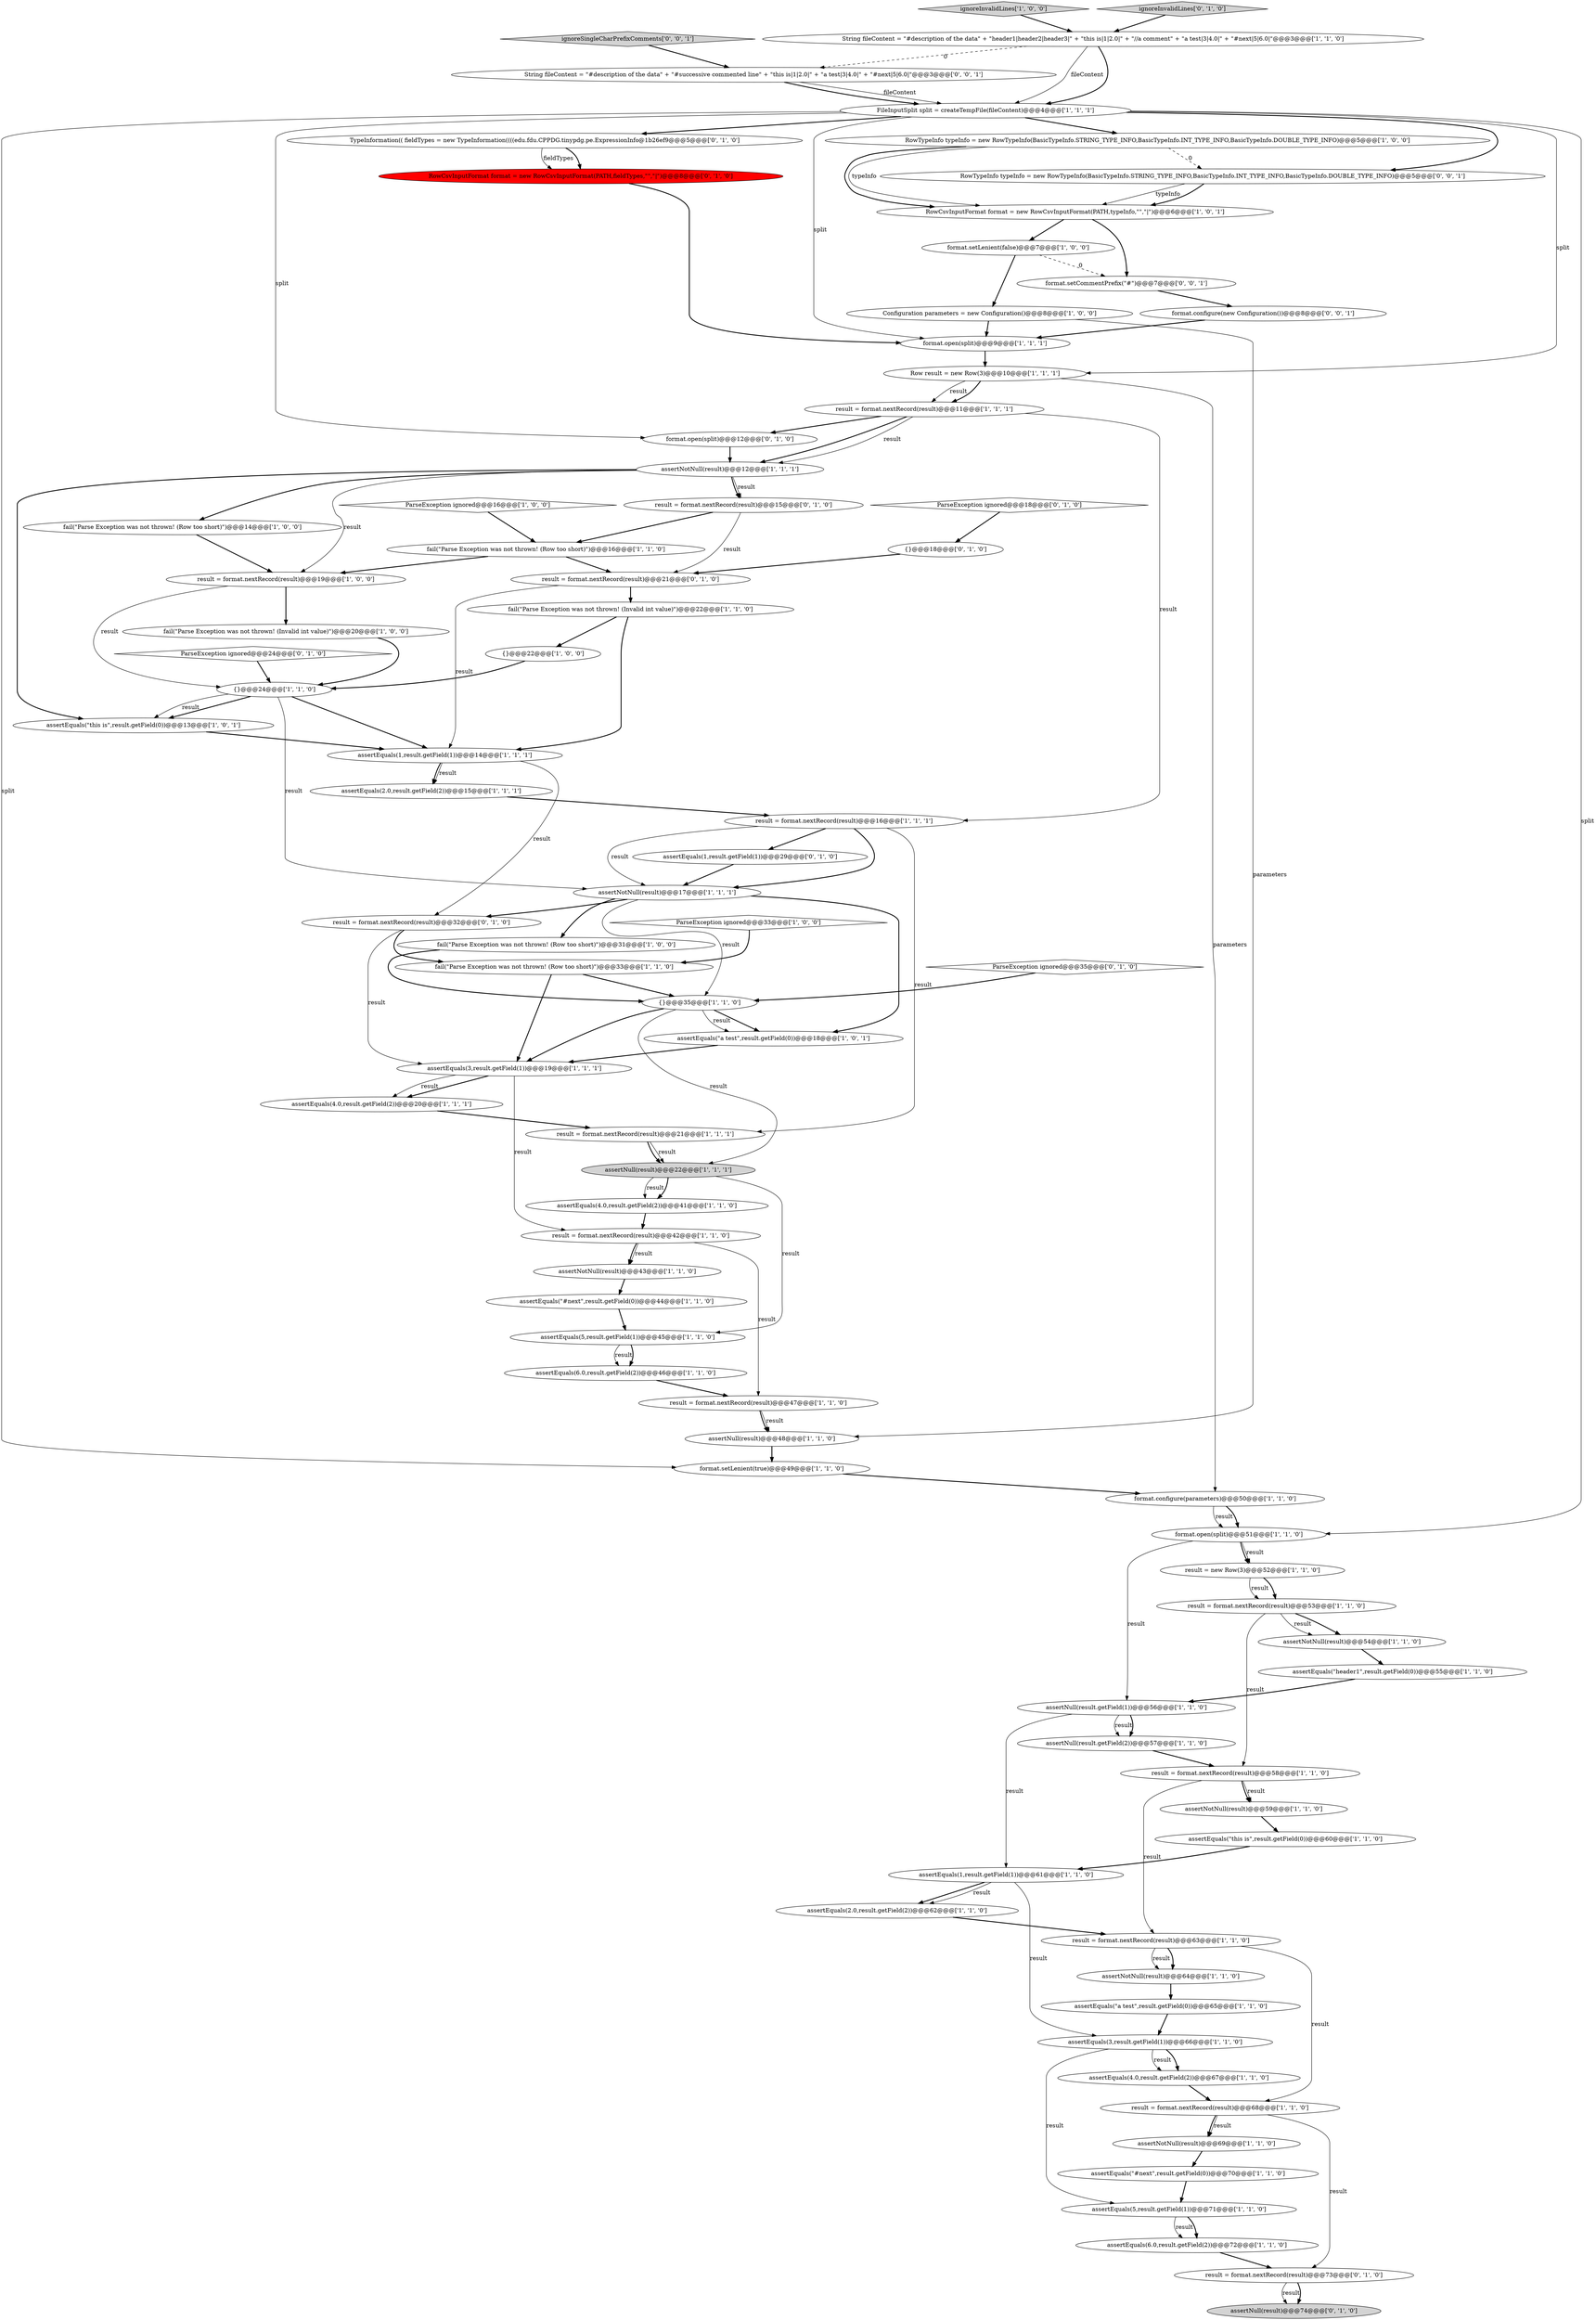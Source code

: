digraph {
0 [style = filled, label = "assertNotNull(result)@@@12@@@['1', '1', '1']", fillcolor = white, shape = ellipse image = "AAA0AAABBB1BBB"];
20 [style = filled, label = "assertNull(result)@@@48@@@['1', '1', '0']", fillcolor = white, shape = ellipse image = "AAA0AAABBB1BBB"];
18 [style = filled, label = "assertNotNull(result)@@@64@@@['1', '1', '0']", fillcolor = white, shape = ellipse image = "AAA0AAABBB1BBB"];
28 [style = filled, label = "assertNull(result.getField(1))@@@56@@@['1', '1', '0']", fillcolor = white, shape = ellipse image = "AAA0AAABBB1BBB"];
44 [style = filled, label = "assertNotNull(result)@@@17@@@['1', '1', '1']", fillcolor = white, shape = ellipse image = "AAA0AAABBB1BBB"];
67 [style = filled, label = "TypeInformation(( fieldTypes = new TypeInformation((((edu.fdu.CPPDG.tinypdg.pe.ExpressionInfo@1b26ef9@@@5@@@['0', '1', '0']", fillcolor = white, shape = ellipse image = "AAA0AAABBB2BBB"];
76 [style = filled, label = "result = format.nextRecord(result)@@@73@@@['0', '1', '0']", fillcolor = white, shape = ellipse image = "AAA0AAABBB2BBB"];
22 [style = filled, label = "format.open(split)@@@9@@@['1', '1', '1']", fillcolor = white, shape = ellipse image = "AAA0AAABBB1BBB"];
77 [style = filled, label = "assertNull(result)@@@74@@@['0', '1', '0']", fillcolor = lightgray, shape = ellipse image = "AAA0AAABBB2BBB"];
49 [style = filled, label = "assertEquals(6.0,result.getField(2))@@@46@@@['1', '1', '0']", fillcolor = white, shape = ellipse image = "AAA0AAABBB1BBB"];
13 [style = filled, label = "{}@@@24@@@['1', '1', '0']", fillcolor = white, shape = ellipse image = "AAA0AAABBB1BBB"];
59 [style = filled, label = "result = format.nextRecord(result)@@@21@@@['1', '1', '1']", fillcolor = white, shape = ellipse image = "AAA0AAABBB1BBB"];
11 [style = filled, label = "assertNull(result.getField(2))@@@57@@@['1', '1', '0']", fillcolor = white, shape = ellipse image = "AAA0AAABBB1BBB"];
70 [style = filled, label = "result = format.nextRecord(result)@@@32@@@['0', '1', '0']", fillcolor = white, shape = ellipse image = "AAA0AAABBB2BBB"];
12 [style = filled, label = "fail(\"Parse Exception was not thrown! (Row too short)\")@@@16@@@['1', '1', '0']", fillcolor = white, shape = ellipse image = "AAA0AAABBB1BBB"];
1 [style = filled, label = "assertEquals(1,result.getField(1))@@@14@@@['1', '1', '1']", fillcolor = white, shape = ellipse image = "AAA0AAABBB1BBB"];
80 [style = filled, label = "String fileContent = \"#description of the data\" + \"#successive commented line\" + \"this is|1|2.0|\" + \"a test|3|4.0|\" + \"#next|5|6.0|\"@@@3@@@['0', '0', '1']", fillcolor = white, shape = ellipse image = "AAA0AAABBB3BBB"];
72 [style = filled, label = "ParseException ignored@@@18@@@['0', '1', '0']", fillcolor = white, shape = diamond image = "AAA0AAABBB2BBB"];
66 [style = filled, label = "ParseException ignored@@@24@@@['0', '1', '0']", fillcolor = white, shape = diamond image = "AAA0AAABBB2BBB"];
82 [style = filled, label = "format.setCommentPrefix(\"#\")@@@7@@@['0', '0', '1']", fillcolor = white, shape = ellipse image = "AAA0AAABBB3BBB"];
73 [style = filled, label = "assertEquals(1,result.getField(1))@@@29@@@['0', '1', '0']", fillcolor = white, shape = ellipse image = "AAA0AAABBB2BBB"];
32 [style = filled, label = "result = format.nextRecord(result)@@@58@@@['1', '1', '0']", fillcolor = white, shape = ellipse image = "AAA0AAABBB1BBB"];
43 [style = filled, label = "result = format.nextRecord(result)@@@11@@@['1', '1', '1']", fillcolor = white, shape = ellipse image = "AAA0AAABBB1BBB"];
46 [style = filled, label = "assertEquals(5,result.getField(1))@@@45@@@['1', '1', '0']", fillcolor = white, shape = ellipse image = "AAA0AAABBB1BBB"];
71 [style = filled, label = "RowCsvInputFormat format = new RowCsvInputFormat(PATH,fieldTypes,\"\",\"|\")@@@8@@@['0', '1', '0']", fillcolor = red, shape = ellipse image = "AAA1AAABBB2BBB"];
10 [style = filled, label = "assertEquals(\"a test\",result.getField(0))@@@18@@@['1', '0', '1']", fillcolor = white, shape = ellipse image = "AAA0AAABBB1BBB"];
35 [style = filled, label = "assertEquals(5,result.getField(1))@@@71@@@['1', '1', '0']", fillcolor = white, shape = ellipse image = "AAA0AAABBB1BBB"];
47 [style = filled, label = "ignoreInvalidLines['1', '0', '0']", fillcolor = lightgray, shape = diamond image = "AAA0AAABBB1BBB"];
79 [style = filled, label = "format.configure(new Configuration())@@@8@@@['0', '0', '1']", fillcolor = white, shape = ellipse image = "AAA0AAABBB3BBB"];
29 [style = filled, label = "result = format.nextRecord(result)@@@53@@@['1', '1', '0']", fillcolor = white, shape = ellipse image = "AAA0AAABBB1BBB"];
25 [style = filled, label = "assertNotNull(result)@@@59@@@['1', '1', '0']", fillcolor = white, shape = ellipse image = "AAA0AAABBB1BBB"];
83 [style = filled, label = "ignoreSingleCharPrefixComments['0', '0', '1']", fillcolor = lightgray, shape = diamond image = "AAA0AAABBB3BBB"];
34 [style = filled, label = "assertEquals(2.0,result.getField(2))@@@62@@@['1', '1', '0']", fillcolor = white, shape = ellipse image = "AAA0AAABBB1BBB"];
19 [style = filled, label = "result = format.nextRecord(result)@@@42@@@['1', '1', '0']", fillcolor = white, shape = ellipse image = "AAA0AAABBB1BBB"];
21 [style = filled, label = "format.open(split)@@@51@@@['1', '1', '0']", fillcolor = white, shape = ellipse image = "AAA0AAABBB1BBB"];
30 [style = filled, label = "assertEquals(4.0,result.getField(2))@@@20@@@['1', '1', '1']", fillcolor = white, shape = ellipse image = "AAA0AAABBB1BBB"];
45 [style = filled, label = "RowCsvInputFormat format = new RowCsvInputFormat(PATH,typeInfo,\"\",\"|\")@@@6@@@['1', '0', '1']", fillcolor = white, shape = ellipse image = "AAA0AAABBB1BBB"];
48 [style = filled, label = "format.setLenient(true)@@@49@@@['1', '1', '0']", fillcolor = white, shape = ellipse image = "AAA0AAABBB1BBB"];
36 [style = filled, label = "fail(\"Parse Exception was not thrown! (Row too short)\")@@@33@@@['1', '1', '0']", fillcolor = white, shape = ellipse image = "AAA0AAABBB1BBB"];
9 [style = filled, label = "ParseException ignored@@@16@@@['1', '0', '0']", fillcolor = white, shape = diamond image = "AAA0AAABBB1BBB"];
63 [style = filled, label = "assertEquals(\"#next\",result.getField(0))@@@44@@@['1', '1', '0']", fillcolor = white, shape = ellipse image = "AAA0AAABBB1BBB"];
56 [style = filled, label = "Configuration parameters = new Configuration()@@@8@@@['1', '0', '0']", fillcolor = white, shape = ellipse image = "AAA0AAABBB1BBB"];
5 [style = filled, label = "Row result = new Row(3)@@@10@@@['1', '1', '1']", fillcolor = white, shape = ellipse image = "AAA0AAABBB1BBB"];
61 [style = filled, label = "assertEquals(4.0,result.getField(2))@@@41@@@['1', '1', '0']", fillcolor = white, shape = ellipse image = "AAA0AAABBB1BBB"];
26 [style = filled, label = "format.configure(parameters)@@@50@@@['1', '1', '0']", fillcolor = white, shape = ellipse image = "AAA0AAABBB1BBB"];
16 [style = filled, label = "{}@@@22@@@['1', '0', '0']", fillcolor = white, shape = ellipse image = "AAA0AAABBB1BBB"];
62 [style = filled, label = "result = format.nextRecord(result)@@@68@@@['1', '1', '0']", fillcolor = white, shape = ellipse image = "AAA0AAABBB1BBB"];
4 [style = filled, label = "assertEquals(\"a test\",result.getField(0))@@@65@@@['1', '1', '0']", fillcolor = white, shape = ellipse image = "AAA0AAABBB1BBB"];
41 [style = filled, label = "RowTypeInfo typeInfo = new RowTypeInfo(BasicTypeInfo.STRING_TYPE_INFO,BasicTypeInfo.INT_TYPE_INFO,BasicTypeInfo.DOUBLE_TYPE_INFO)@@@5@@@['1', '0', '0']", fillcolor = white, shape = ellipse image = "AAA0AAABBB1BBB"];
15 [style = filled, label = "assertEquals(\"header1\",result.getField(0))@@@55@@@['1', '1', '0']", fillcolor = white, shape = ellipse image = "AAA0AAABBB1BBB"];
38 [style = filled, label = "fail(\"Parse Exception was not thrown! (Invalid int value)\")@@@22@@@['1', '1', '0']", fillcolor = white, shape = ellipse image = "AAA0AAABBB1BBB"];
50 [style = filled, label = "assertEquals(2.0,result.getField(2))@@@15@@@['1', '1', '1']", fillcolor = white, shape = ellipse image = "AAA0AAABBB1BBB"];
55 [style = filled, label = "assertEquals(\"#next\",result.getField(0))@@@70@@@['1', '1', '0']", fillcolor = white, shape = ellipse image = "AAA0AAABBB1BBB"];
24 [style = filled, label = "fail(\"Parse Exception was not thrown! (Invalid int value)\")@@@20@@@['1', '0', '0']", fillcolor = white, shape = ellipse image = "AAA0AAABBB1BBB"];
39 [style = filled, label = "result = new Row(3)@@@52@@@['1', '1', '0']", fillcolor = white, shape = ellipse image = "AAA0AAABBB1BBB"];
42 [style = filled, label = "fail(\"Parse Exception was not thrown! (Row too short)\")@@@31@@@['1', '0', '0']", fillcolor = white, shape = ellipse image = "AAA0AAABBB1BBB"];
68 [style = filled, label = "ParseException ignored@@@35@@@['0', '1', '0']", fillcolor = white, shape = diamond image = "AAA0AAABBB2BBB"];
74 [style = filled, label = "result = format.nextRecord(result)@@@15@@@['0', '1', '0']", fillcolor = white, shape = ellipse image = "AAA0AAABBB2BBB"];
14 [style = filled, label = "assertNotNull(result)@@@69@@@['1', '1', '0']", fillcolor = white, shape = ellipse image = "AAA0AAABBB1BBB"];
40 [style = filled, label = "result = format.nextRecord(result)@@@47@@@['1', '1', '0']", fillcolor = white, shape = ellipse image = "AAA0AAABBB1BBB"];
64 [style = filled, label = "assertNull(result)@@@22@@@['1', '1', '1']", fillcolor = lightgray, shape = ellipse image = "AAA0AAABBB1BBB"];
69 [style = filled, label = "ignoreInvalidLines['0', '1', '0']", fillcolor = lightgray, shape = diamond image = "AAA0AAABBB2BBB"];
3 [style = filled, label = "assertEquals(3,result.getField(1))@@@19@@@['1', '1', '1']", fillcolor = white, shape = ellipse image = "AAA0AAABBB1BBB"];
2 [style = filled, label = "ParseException ignored@@@33@@@['1', '0', '0']", fillcolor = white, shape = diamond image = "AAA0AAABBB1BBB"];
17 [style = filled, label = "assertEquals(1,result.getField(1))@@@61@@@['1', '1', '0']", fillcolor = white, shape = ellipse image = "AAA0AAABBB1BBB"];
51 [style = filled, label = "assertNotNull(result)@@@54@@@['1', '1', '0']", fillcolor = white, shape = ellipse image = "AAA0AAABBB1BBB"];
65 [style = filled, label = "result = format.nextRecord(result)@@@21@@@['0', '1', '0']", fillcolor = white, shape = ellipse image = "AAA0AAABBB2BBB"];
23 [style = filled, label = "fail(\"Parse Exception was not thrown! (Row too short)\")@@@14@@@['1', '0', '0']", fillcolor = white, shape = ellipse image = "AAA0AAABBB1BBB"];
81 [style = filled, label = "RowTypeInfo typeInfo = new RowTypeInfo(BasicTypeInfo.STRING_TYPE_INFO,BasicTypeInfo.INT_TYPE_INFO,BasicTypeInfo.DOUBLE_TYPE_INFO)@@@5@@@['0', '0', '1']", fillcolor = white, shape = ellipse image = "AAA0AAABBB3BBB"];
75 [style = filled, label = "{}@@@18@@@['0', '1', '0']", fillcolor = white, shape = ellipse image = "AAA0AAABBB2BBB"];
31 [style = filled, label = "assertEquals(4.0,result.getField(2))@@@67@@@['1', '1', '0']", fillcolor = white, shape = ellipse image = "AAA0AAABBB1BBB"];
60 [style = filled, label = "FileInputSplit split = createTempFile(fileContent)@@@4@@@['1', '1', '1']", fillcolor = white, shape = ellipse image = "AAA0AAABBB1BBB"];
6 [style = filled, label = "{}@@@35@@@['1', '1', '0']", fillcolor = white, shape = ellipse image = "AAA0AAABBB1BBB"];
7 [style = filled, label = "result = format.nextRecord(result)@@@16@@@['1', '1', '1']", fillcolor = white, shape = ellipse image = "AAA0AAABBB1BBB"];
27 [style = filled, label = "assertEquals(\"this is\",result.getField(0))@@@60@@@['1', '1', '0']", fillcolor = white, shape = ellipse image = "AAA0AAABBB1BBB"];
37 [style = filled, label = "result = format.nextRecord(result)@@@63@@@['1', '1', '0']", fillcolor = white, shape = ellipse image = "AAA0AAABBB1BBB"];
52 [style = filled, label = "format.setLenient(false)@@@7@@@['1', '0', '0']", fillcolor = white, shape = ellipse image = "AAA0AAABBB1BBB"];
53 [style = filled, label = "assertEquals(6.0,result.getField(2))@@@72@@@['1', '1', '0']", fillcolor = white, shape = ellipse image = "AAA0AAABBB1BBB"];
58 [style = filled, label = "assertEquals(\"this is\",result.getField(0))@@@13@@@['1', '0', '1']", fillcolor = white, shape = ellipse image = "AAA0AAABBB1BBB"];
54 [style = filled, label = "assertNotNull(result)@@@43@@@['1', '1', '0']", fillcolor = white, shape = ellipse image = "AAA0AAABBB1BBB"];
8 [style = filled, label = "assertEquals(3,result.getField(1))@@@66@@@['1', '1', '0']", fillcolor = white, shape = ellipse image = "AAA0AAABBB1BBB"];
33 [style = filled, label = "result = format.nextRecord(result)@@@19@@@['1', '0', '0']", fillcolor = white, shape = ellipse image = "AAA0AAABBB1BBB"];
78 [style = filled, label = "format.open(split)@@@12@@@['0', '1', '0']", fillcolor = white, shape = ellipse image = "AAA0AAABBB2BBB"];
57 [style = filled, label = "String fileContent = \"#description of the data\" + \"header1|header2|header3|\" + \"this is|1|2.0|\" + \"//a comment\" + \"a test|3|4.0|\" + \"#next|5|6.0|\"@@@3@@@['1', '1', '0']", fillcolor = white, shape = ellipse image = "AAA0AAABBB1BBB"];
6->3 [style = bold, label=""];
62->14 [style = bold, label=""];
81->45 [style = solid, label="typeInfo"];
60->22 [style = solid, label="split"];
54->63 [style = bold, label=""];
59->64 [style = solid, label="result"];
61->19 [style = bold, label=""];
41->45 [style = solid, label="typeInfo"];
67->71 [style = bold, label=""];
40->20 [style = bold, label=""];
45->82 [style = bold, label=""];
64->61 [style = solid, label="result"];
43->78 [style = bold, label=""];
13->1 [style = bold, label=""];
33->13 [style = solid, label="result"];
7->59 [style = solid, label="result"];
19->54 [style = solid, label="result"];
44->6 [style = solid, label="result"];
26->21 [style = solid, label="result"];
80->60 [style = solid, label="fileContent"];
23->33 [style = bold, label=""];
20->48 [style = bold, label=""];
80->60 [style = bold, label=""];
62->76 [style = solid, label="result"];
0->74 [style = solid, label="result"];
2->36 [style = bold, label=""];
32->25 [style = bold, label=""];
27->17 [style = bold, label=""];
81->45 [style = bold, label=""];
4->8 [style = bold, label=""];
43->0 [style = bold, label=""];
41->45 [style = bold, label=""];
49->40 [style = bold, label=""];
3->30 [style = bold, label=""];
29->51 [style = bold, label=""];
7->73 [style = bold, label=""];
39->29 [style = bold, label=""];
67->71 [style = solid, label="fieldTypes"];
36->6 [style = bold, label=""];
59->64 [style = bold, label=""];
37->62 [style = solid, label="result"];
66->13 [style = bold, label=""];
1->50 [style = bold, label=""];
0->58 [style = bold, label=""];
60->81 [style = bold, label=""];
57->60 [style = bold, label=""];
62->14 [style = solid, label="result"];
60->41 [style = bold, label=""];
75->65 [style = bold, label=""];
28->17 [style = solid, label="result"];
40->20 [style = solid, label="result"];
22->5 [style = bold, label=""];
74->12 [style = bold, label=""];
47->57 [style = bold, label=""];
25->27 [style = bold, label=""];
60->21 [style = solid, label="split"];
17->34 [style = bold, label=""];
12->65 [style = bold, label=""];
0->23 [style = bold, label=""];
18->4 [style = bold, label=""];
56->20 [style = solid, label="parameters"];
5->43 [style = solid, label="result"];
65->38 [style = bold, label=""];
79->22 [style = bold, label=""];
12->33 [style = bold, label=""];
17->8 [style = solid, label="result"];
60->78 [style = solid, label="split"];
68->6 [style = bold, label=""];
55->35 [style = bold, label=""];
45->52 [style = bold, label=""];
64->46 [style = solid, label="result"];
7->44 [style = bold, label=""];
24->13 [style = bold, label=""];
29->51 [style = solid, label="result"];
44->42 [style = bold, label=""];
41->81 [style = dashed, label="0"];
16->13 [style = bold, label=""];
28->11 [style = solid, label="result"];
1->70 [style = solid, label="result"];
8->35 [style = solid, label="result"];
8->31 [style = bold, label=""];
43->7 [style = solid, label="result"];
72->75 [style = bold, label=""];
6->64 [style = solid, label="result"];
57->60 [style = solid, label="fileContent"];
5->26 [style = solid, label="parameters"];
46->49 [style = solid, label="result"];
1->50 [style = solid, label="result"];
38->16 [style = bold, label=""];
0->74 [style = bold, label=""];
21->39 [style = solid, label="result"];
11->32 [style = bold, label=""];
73->44 [style = bold, label=""];
53->76 [style = bold, label=""];
38->1 [style = bold, label=""];
7->44 [style = solid, label="result"];
19->54 [style = bold, label=""];
48->26 [style = bold, label=""];
26->21 [style = bold, label=""];
83->80 [style = bold, label=""];
65->1 [style = solid, label="result"];
32->25 [style = solid, label="result"];
58->1 [style = bold, label=""];
63->46 [style = bold, label=""];
13->44 [style = solid, label="result"];
21->39 [style = bold, label=""];
15->28 [style = bold, label=""];
33->24 [style = bold, label=""];
6->10 [style = bold, label=""];
64->61 [style = bold, label=""];
19->40 [style = solid, label="result"];
74->65 [style = solid, label="result"];
9->12 [style = bold, label=""];
30->59 [style = bold, label=""];
44->70 [style = bold, label=""];
35->53 [style = solid, label="result"];
0->33 [style = solid, label="result"];
35->53 [style = bold, label=""];
57->80 [style = dashed, label="0"];
29->32 [style = solid, label="result"];
3->30 [style = solid, label="result"];
71->22 [style = bold, label=""];
76->77 [style = solid, label="result"];
32->37 [style = solid, label="result"];
52->82 [style = dashed, label="0"];
21->28 [style = solid, label="result"];
46->49 [style = bold, label=""];
28->11 [style = bold, label=""];
76->77 [style = bold, label=""];
70->3 [style = solid, label="result"];
69->57 [style = bold, label=""];
44->10 [style = bold, label=""];
52->56 [style = bold, label=""];
10->3 [style = bold, label=""];
50->7 [style = bold, label=""];
13->58 [style = bold, label=""];
43->0 [style = solid, label="result"];
78->0 [style = bold, label=""];
5->43 [style = bold, label=""];
60->48 [style = solid, label="split"];
60->67 [style = bold, label=""];
8->31 [style = solid, label="result"];
42->6 [style = bold, label=""];
34->37 [style = bold, label=""];
39->29 [style = solid, label="result"];
82->79 [style = bold, label=""];
13->58 [style = solid, label="result"];
56->22 [style = bold, label=""];
37->18 [style = bold, label=""];
3->19 [style = solid, label="result"];
14->55 [style = bold, label=""];
70->36 [style = bold, label=""];
17->34 [style = solid, label="result"];
51->15 [style = bold, label=""];
37->18 [style = solid, label="result"];
31->62 [style = bold, label=""];
6->10 [style = solid, label="result"];
60->5 [style = solid, label="split"];
36->3 [style = bold, label=""];
}
